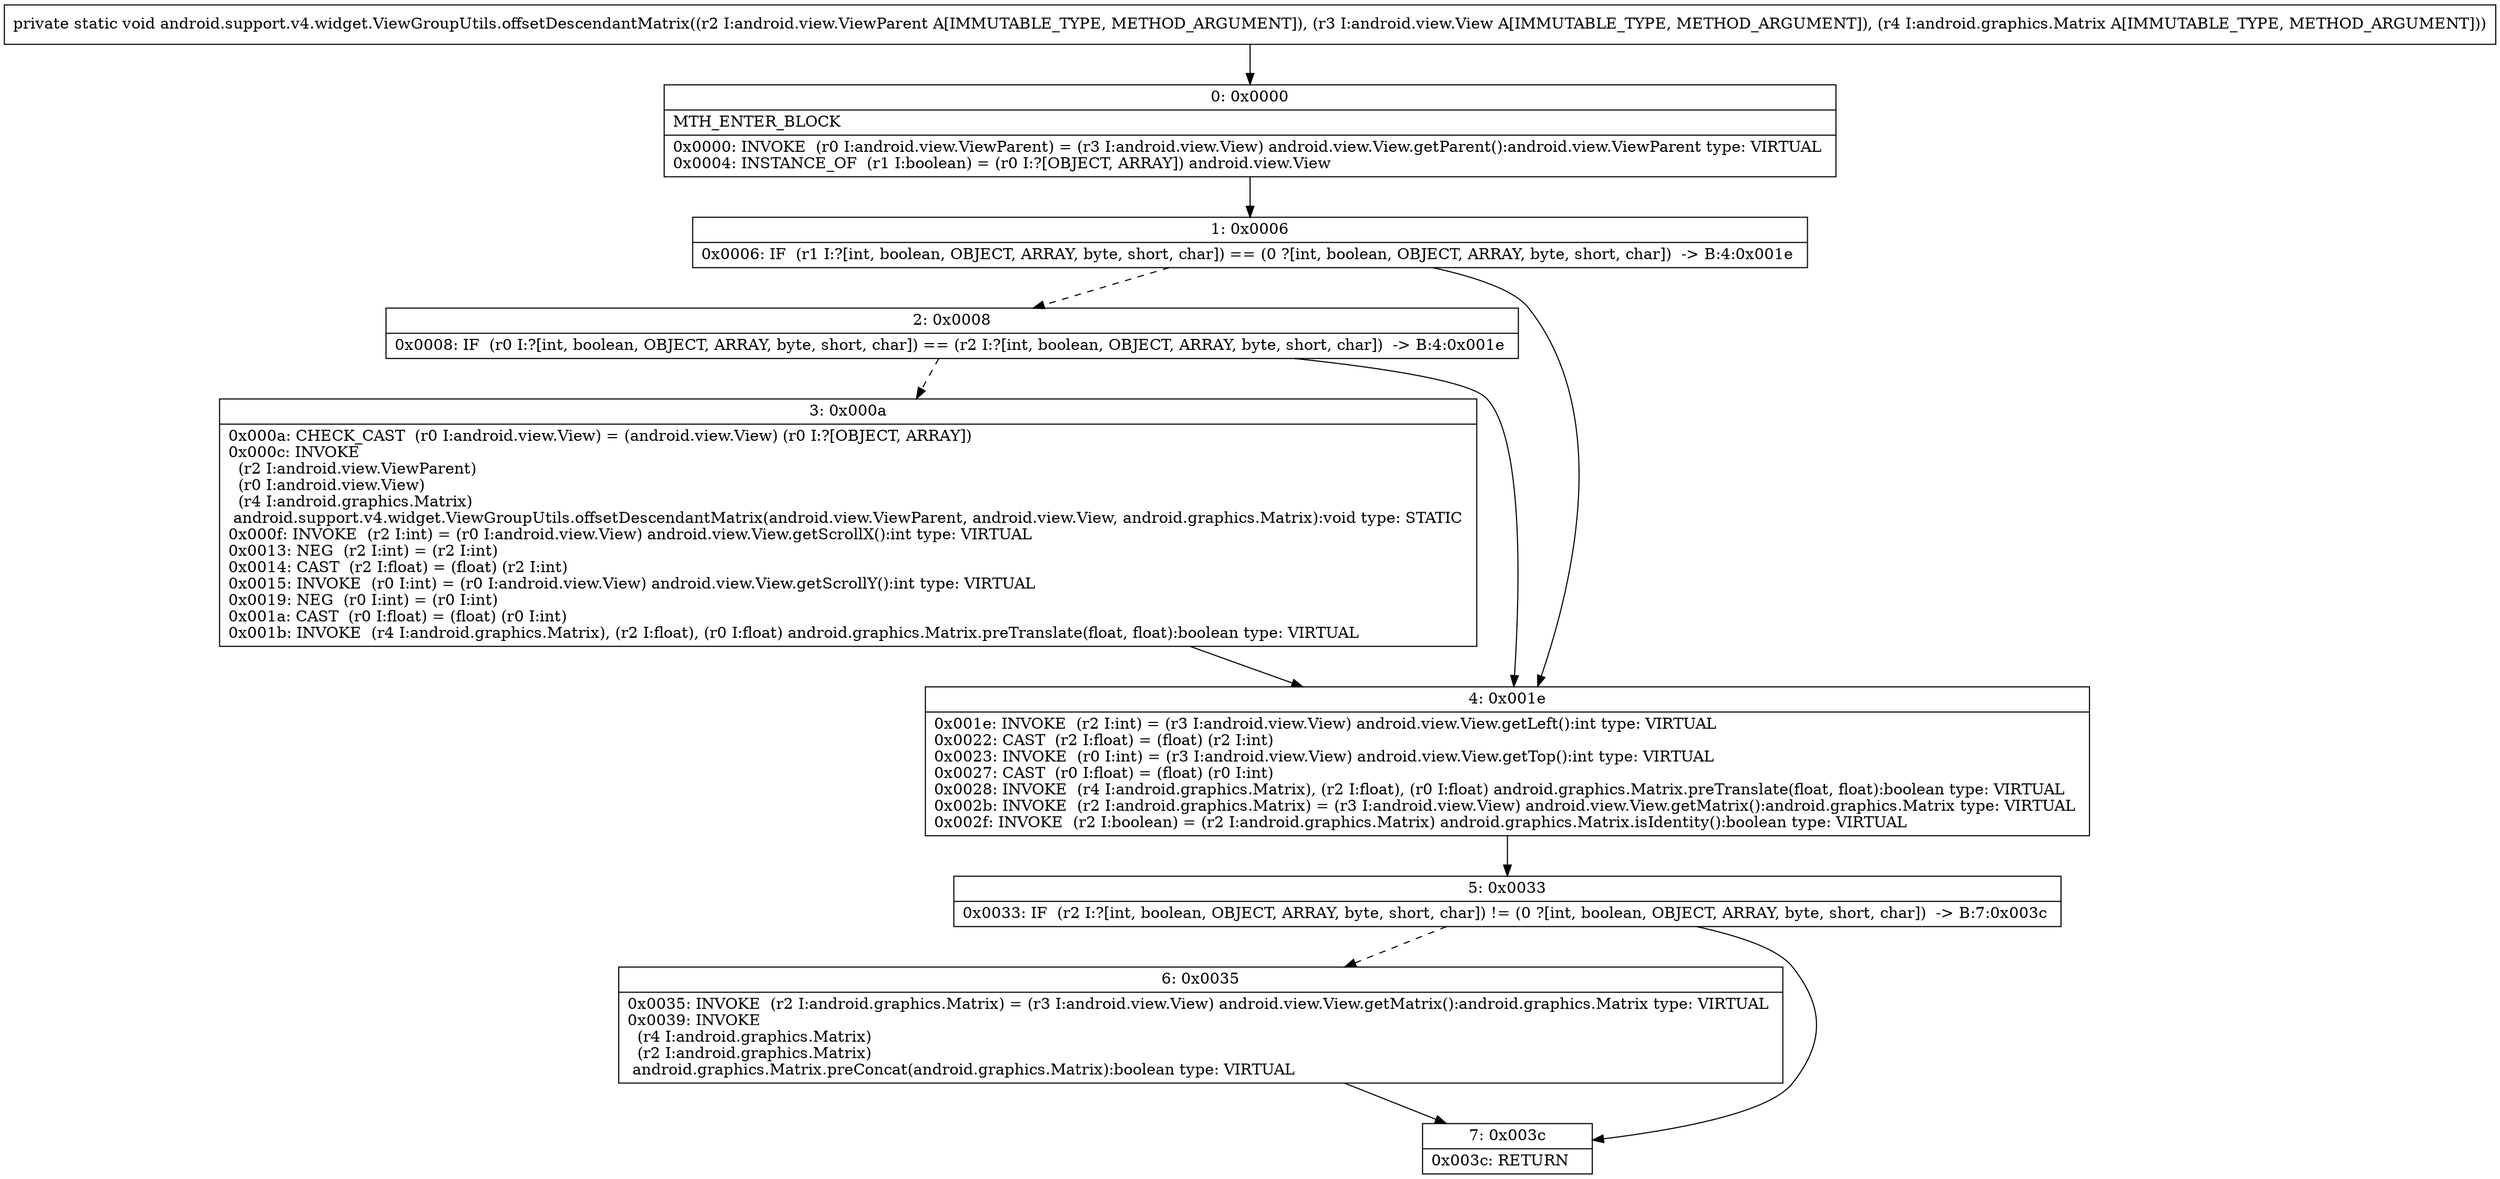 digraph "CFG forandroid.support.v4.widget.ViewGroupUtils.offsetDescendantMatrix(Landroid\/view\/ViewParent;Landroid\/view\/View;Landroid\/graphics\/Matrix;)V" {
Node_0 [shape=record,label="{0\:\ 0x0000|MTH_ENTER_BLOCK\l|0x0000: INVOKE  (r0 I:android.view.ViewParent) = (r3 I:android.view.View) android.view.View.getParent():android.view.ViewParent type: VIRTUAL \l0x0004: INSTANCE_OF  (r1 I:boolean) = (r0 I:?[OBJECT, ARRAY]) android.view.View \l}"];
Node_1 [shape=record,label="{1\:\ 0x0006|0x0006: IF  (r1 I:?[int, boolean, OBJECT, ARRAY, byte, short, char]) == (0 ?[int, boolean, OBJECT, ARRAY, byte, short, char])  \-\> B:4:0x001e \l}"];
Node_2 [shape=record,label="{2\:\ 0x0008|0x0008: IF  (r0 I:?[int, boolean, OBJECT, ARRAY, byte, short, char]) == (r2 I:?[int, boolean, OBJECT, ARRAY, byte, short, char])  \-\> B:4:0x001e \l}"];
Node_3 [shape=record,label="{3\:\ 0x000a|0x000a: CHECK_CAST  (r0 I:android.view.View) = (android.view.View) (r0 I:?[OBJECT, ARRAY]) \l0x000c: INVOKE  \l  (r2 I:android.view.ViewParent)\l  (r0 I:android.view.View)\l  (r4 I:android.graphics.Matrix)\l android.support.v4.widget.ViewGroupUtils.offsetDescendantMatrix(android.view.ViewParent, android.view.View, android.graphics.Matrix):void type: STATIC \l0x000f: INVOKE  (r2 I:int) = (r0 I:android.view.View) android.view.View.getScrollX():int type: VIRTUAL \l0x0013: NEG  (r2 I:int) = (r2 I:int) \l0x0014: CAST  (r2 I:float) = (float) (r2 I:int) \l0x0015: INVOKE  (r0 I:int) = (r0 I:android.view.View) android.view.View.getScrollY():int type: VIRTUAL \l0x0019: NEG  (r0 I:int) = (r0 I:int) \l0x001a: CAST  (r0 I:float) = (float) (r0 I:int) \l0x001b: INVOKE  (r4 I:android.graphics.Matrix), (r2 I:float), (r0 I:float) android.graphics.Matrix.preTranslate(float, float):boolean type: VIRTUAL \l}"];
Node_4 [shape=record,label="{4\:\ 0x001e|0x001e: INVOKE  (r2 I:int) = (r3 I:android.view.View) android.view.View.getLeft():int type: VIRTUAL \l0x0022: CAST  (r2 I:float) = (float) (r2 I:int) \l0x0023: INVOKE  (r0 I:int) = (r3 I:android.view.View) android.view.View.getTop():int type: VIRTUAL \l0x0027: CAST  (r0 I:float) = (float) (r0 I:int) \l0x0028: INVOKE  (r4 I:android.graphics.Matrix), (r2 I:float), (r0 I:float) android.graphics.Matrix.preTranslate(float, float):boolean type: VIRTUAL \l0x002b: INVOKE  (r2 I:android.graphics.Matrix) = (r3 I:android.view.View) android.view.View.getMatrix():android.graphics.Matrix type: VIRTUAL \l0x002f: INVOKE  (r2 I:boolean) = (r2 I:android.graphics.Matrix) android.graphics.Matrix.isIdentity():boolean type: VIRTUAL \l}"];
Node_5 [shape=record,label="{5\:\ 0x0033|0x0033: IF  (r2 I:?[int, boolean, OBJECT, ARRAY, byte, short, char]) != (0 ?[int, boolean, OBJECT, ARRAY, byte, short, char])  \-\> B:7:0x003c \l}"];
Node_6 [shape=record,label="{6\:\ 0x0035|0x0035: INVOKE  (r2 I:android.graphics.Matrix) = (r3 I:android.view.View) android.view.View.getMatrix():android.graphics.Matrix type: VIRTUAL \l0x0039: INVOKE  \l  (r4 I:android.graphics.Matrix)\l  (r2 I:android.graphics.Matrix)\l android.graphics.Matrix.preConcat(android.graphics.Matrix):boolean type: VIRTUAL \l}"];
Node_7 [shape=record,label="{7\:\ 0x003c|0x003c: RETURN   \l}"];
MethodNode[shape=record,label="{private static void android.support.v4.widget.ViewGroupUtils.offsetDescendantMatrix((r2 I:android.view.ViewParent A[IMMUTABLE_TYPE, METHOD_ARGUMENT]), (r3 I:android.view.View A[IMMUTABLE_TYPE, METHOD_ARGUMENT]), (r4 I:android.graphics.Matrix A[IMMUTABLE_TYPE, METHOD_ARGUMENT])) }"];
MethodNode -> Node_0;
Node_0 -> Node_1;
Node_1 -> Node_2[style=dashed];
Node_1 -> Node_4;
Node_2 -> Node_3[style=dashed];
Node_2 -> Node_4;
Node_3 -> Node_4;
Node_4 -> Node_5;
Node_5 -> Node_6[style=dashed];
Node_5 -> Node_7;
Node_6 -> Node_7;
}

